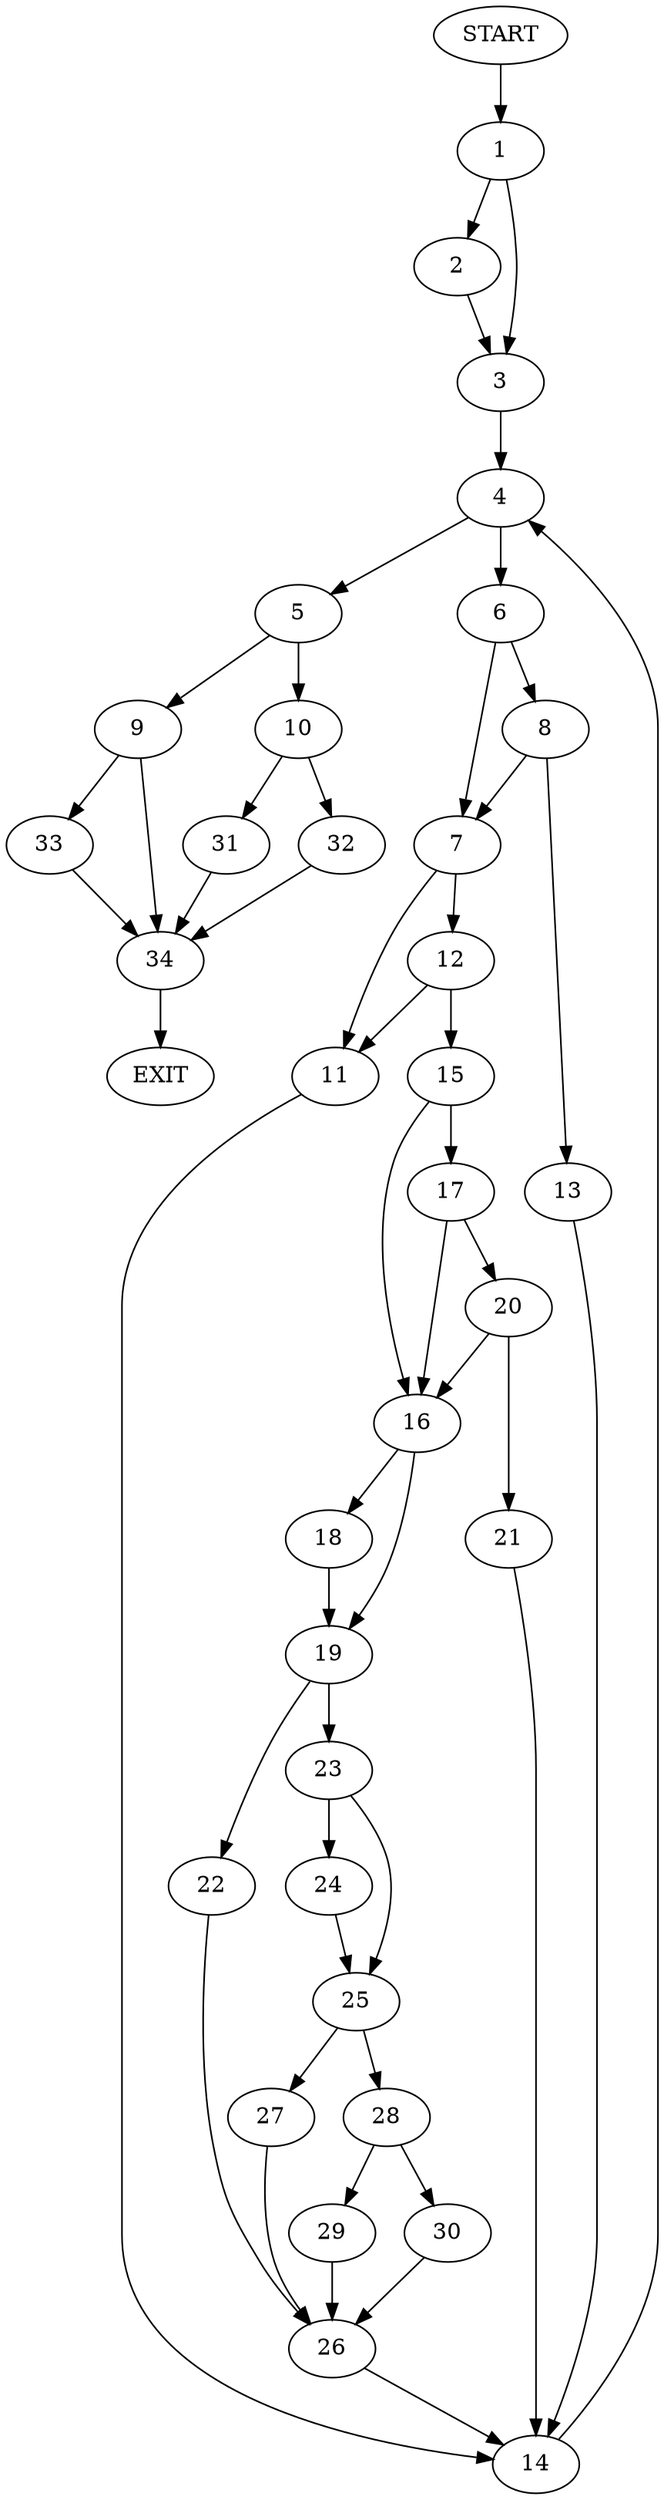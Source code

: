 digraph {
0 [label="START"]
35 [label="EXIT"]
0 -> 1
1 -> 2
1 -> 3
2 -> 3
3 -> 4
4 -> 5
4 -> 6
6 -> 7
6 -> 8
5 -> 9
5 -> 10
7 -> 11
7 -> 12
8 -> 13
8 -> 7
13 -> 14
14 -> 4
11 -> 14
12 -> 11
12 -> 15
15 -> 16
15 -> 17
16 -> 18
16 -> 19
17 -> 16
17 -> 20
20 -> 21
20 -> 16
21 -> 14
19 -> 22
19 -> 23
18 -> 19
23 -> 24
23 -> 25
22 -> 26
26 -> 14
25 -> 27
25 -> 28
24 -> 25
28 -> 29
28 -> 30
27 -> 26
29 -> 26
30 -> 26
10 -> 31
10 -> 32
9 -> 33
9 -> 34
31 -> 34
32 -> 34
34 -> 35
33 -> 34
}
